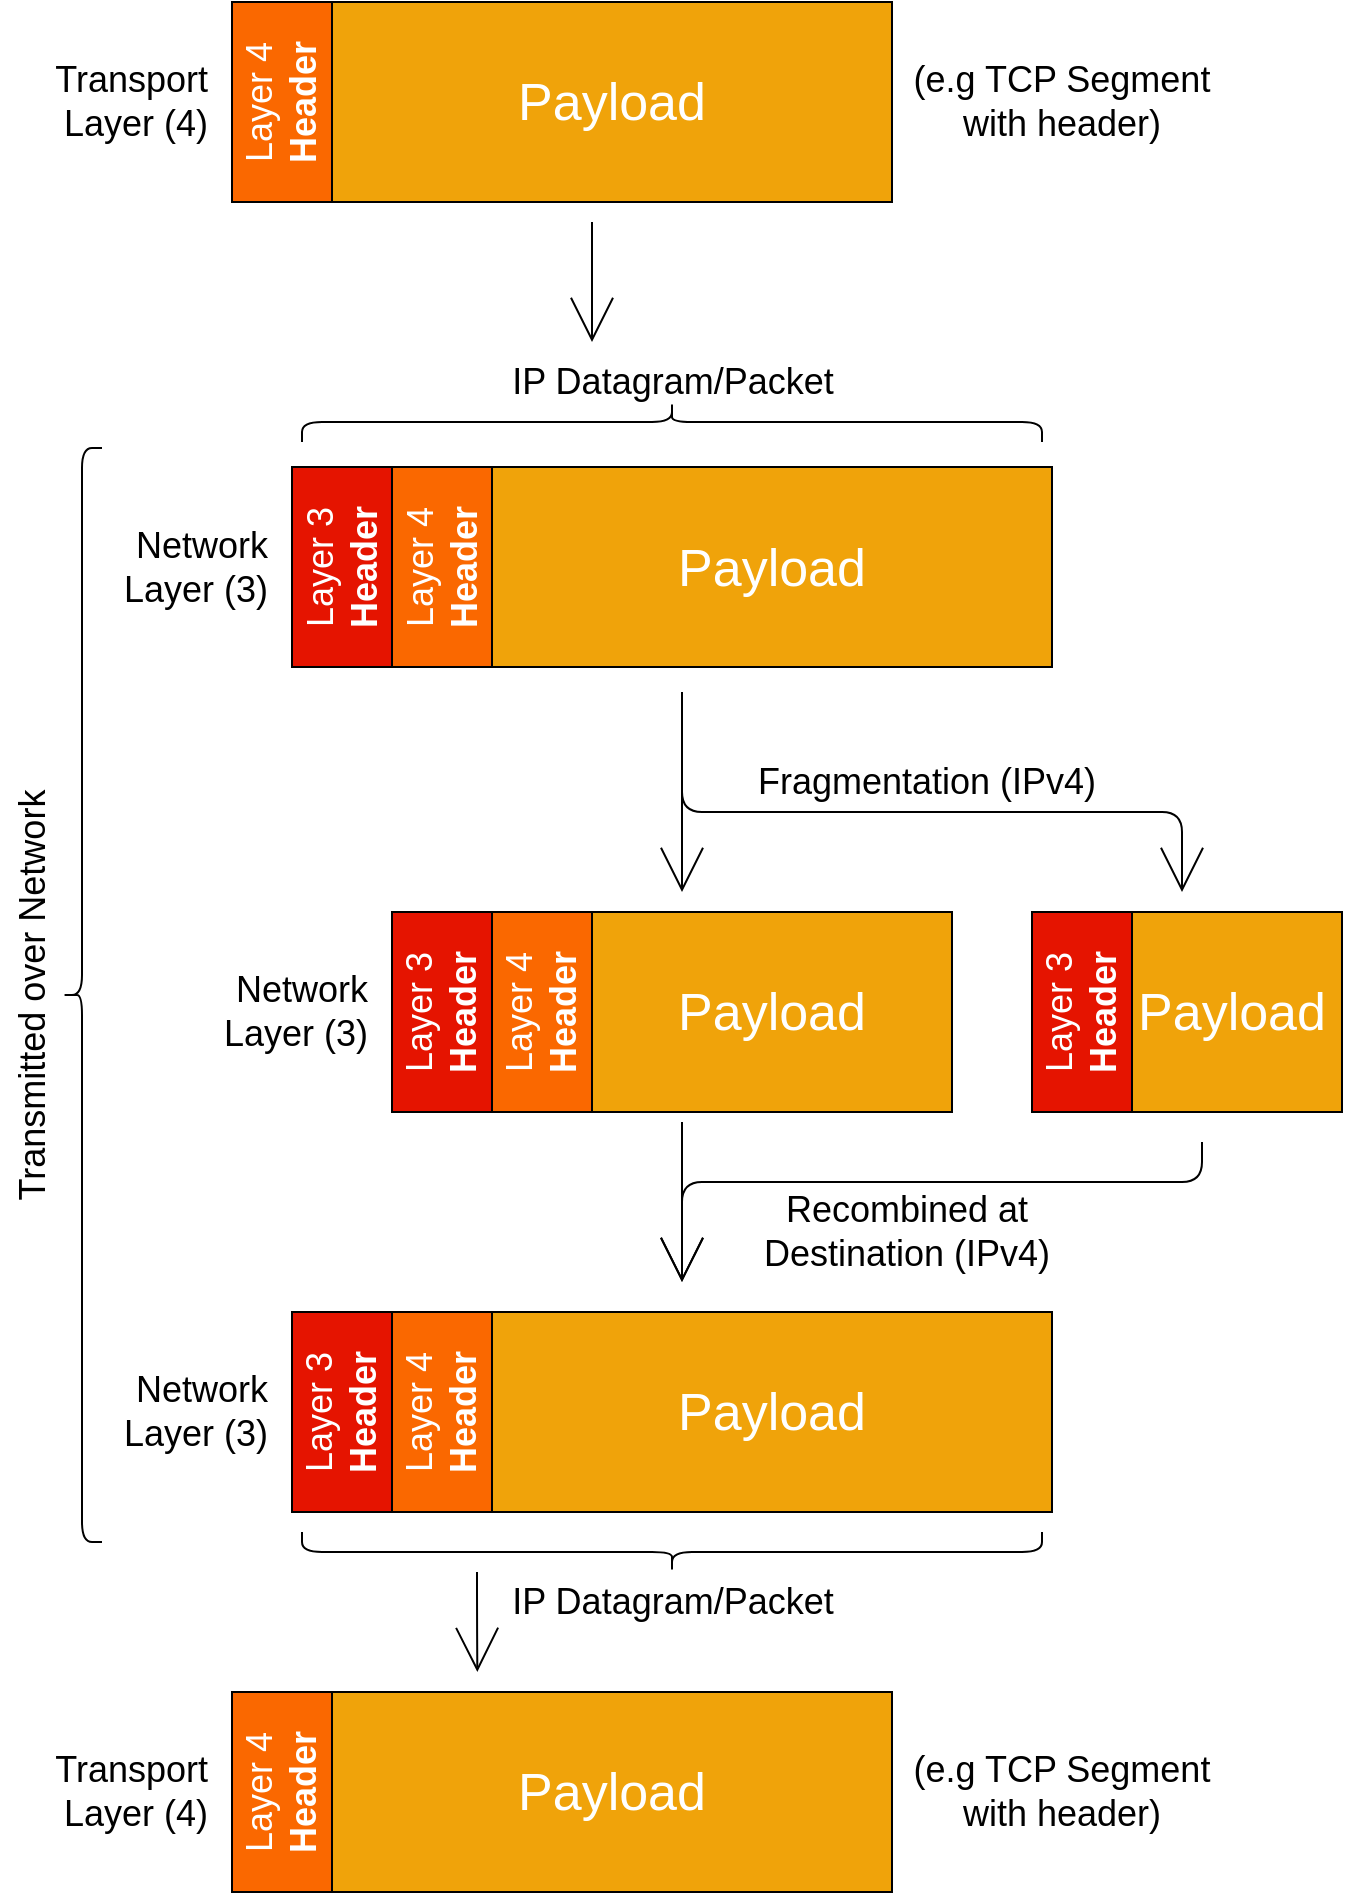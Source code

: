 <mxfile>
    <diagram id="sROnH_nJY-yjZXPDCePR" name="Page-1">
        <mxGraphModel dx="943" dy="2363" grid="1" gridSize="10" guides="1" tooltips="1" connect="1" arrows="1" fold="1" page="1" pageScale="1" pageWidth="850" pageHeight="1100" math="0" shadow="0">
            <root>
                <mxCell id="0"/>
                <mxCell id="1" parent="0"/>
                <mxCell id="2" value="Payload" style="rounded=0;whiteSpace=wrap;html=1;fontSize=26;fillColor=#f0a30a;fontColor=#FFFFFF;strokeColor=#000000;" vertex="1" parent="1">
                    <mxGeometry x="165" y="-160" width="280" height="100" as="geometry"/>
                </mxCell>
                <mxCell id="3" value="Layer 4&lt;br style=&quot;font-size: 18px&quot;&gt;&lt;b&gt;Header&lt;/b&gt;" style="rounded=0;whiteSpace=wrap;html=1;rotation=-90;fontSize=18;fillColor=#fa6800;fontColor=#FFFFFF;strokeColor=#000000;" vertex="1" parent="1">
                    <mxGeometry x="90" y="-135" width="100" height="50" as="geometry"/>
                </mxCell>
                <mxCell id="4" value="Payload" style="rounded=0;whiteSpace=wrap;html=1;fontSize=26;fillColor=#f0a30a;fontColor=#FFFFFF;strokeColor=#000000;" vertex="1" parent="1">
                    <mxGeometry x="295" y="295" width="180" height="100" as="geometry"/>
                </mxCell>
                <mxCell id="5" value="Payload" style="rounded=0;whiteSpace=wrap;html=1;fontSize=26;fillColor=#f0a30a;fontColor=#FFFFFF;strokeColor=#000000;" vertex="1" parent="1">
                    <mxGeometry x="560" y="295" width="110" height="100" as="geometry"/>
                </mxCell>
                <mxCell id="6" value="Layer 4&lt;br style=&quot;font-size: 18px&quot;&gt;&lt;b&gt;Header&lt;/b&gt;" style="rounded=0;whiteSpace=wrap;html=1;rotation=-90;fontSize=18;fillColor=#fa6800;fontColor=#FFFFFF;strokeColor=#000000;" vertex="1" parent="1">
                    <mxGeometry x="220" y="320" width="100" height="50" as="geometry"/>
                </mxCell>
                <mxCell id="7" value="Layer 3&lt;br&gt;&lt;b&gt;Header&lt;/b&gt;" style="rounded=0;whiteSpace=wrap;html=1;rotation=-90;fontSize=18;fillColor=#e51400;fontColor=#ffffff;strokeColor=#000000;" vertex="1" parent="1">
                    <mxGeometry x="170" y="320" width="100" height="50" as="geometry"/>
                </mxCell>
                <mxCell id="8" value="Layer 3&lt;br&gt;&lt;b&gt;Header&lt;/b&gt;" style="rounded=0;whiteSpace=wrap;html=1;rotation=-90;fontSize=18;fillColor=#e51400;fontColor=#ffffff;strokeColor=#000000;" vertex="1" parent="1">
                    <mxGeometry x="490" y="320" width="100" height="50" as="geometry"/>
                </mxCell>
                <mxCell id="14" value="" style="endArrow=open;html=1;fontSize=18;endFill=0;endSize=20;edgeStyle=orthogonalEdgeStyle;" edge="1" parent="1">
                    <mxGeometry width="50" height="50" relative="1" as="geometry">
                        <mxPoint x="340" y="185" as="sourcePoint"/>
                        <mxPoint x="340" y="285" as="targetPoint"/>
                        <Array as="points">
                            <mxPoint x="340" y="185"/>
                        </Array>
                    </mxGeometry>
                </mxCell>
                <mxCell id="15" value="" style="endArrow=open;html=1;fontSize=18;endFill=0;endSize=20;edgeStyle=orthogonalEdgeStyle;" edge="1" parent="1">
                    <mxGeometry width="50" height="50" relative="1" as="geometry">
                        <mxPoint x="340" y="185" as="sourcePoint"/>
                        <mxPoint x="590" y="285" as="targetPoint"/>
                        <Array as="points">
                            <mxPoint x="340" y="245"/>
                            <mxPoint x="590" y="245"/>
                        </Array>
                    </mxGeometry>
                </mxCell>
                <mxCell id="16" value="Network Layer (3)" style="text;html=1;strokeColor=none;fillColor=none;align=right;verticalAlign=middle;whiteSpace=wrap;rounded=0;fontSize=18;" vertex="1" parent="1">
                    <mxGeometry x="90" y="330" width="95" height="30" as="geometry"/>
                </mxCell>
                <mxCell id="17" value="Transport Layer (4)" style="text;html=1;strokeColor=none;fillColor=none;align=right;verticalAlign=middle;whiteSpace=wrap;rounded=0;fontSize=18;" vertex="1" parent="1">
                    <mxGeometry x="10" y="-125" width="95" height="30" as="geometry"/>
                </mxCell>
                <mxCell id="18" value="Fragmentation (IPv4)" style="text;html=1;strokeColor=none;fillColor=none;align=center;verticalAlign=middle;whiteSpace=wrap;rounded=0;fontSize=18;" vertex="1" parent="1">
                    <mxGeometry x="370" y="215" width="185" height="30" as="geometry"/>
                </mxCell>
                <mxCell id="19" value="(e.g TCP Segment with header)" style="text;html=1;strokeColor=none;fillColor=none;align=center;verticalAlign=middle;whiteSpace=wrap;rounded=0;fontSize=18;" vertex="1" parent="1">
                    <mxGeometry x="450" y="-125" width="160" height="30" as="geometry"/>
                </mxCell>
                <mxCell id="22" value="Layer 4&lt;br style=&quot;font-size: 18px&quot;&gt;&lt;b&gt;Header&lt;/b&gt;" style="rounded=0;whiteSpace=wrap;html=1;rotation=-90;fontSize=18;fillColor=#fa6800;fontColor=#FFFFFF;strokeColor=#000000;" vertex="1" parent="1">
                    <mxGeometry x="170" y="520" width="100" height="50" as="geometry"/>
                </mxCell>
                <mxCell id="23" value="Layer 3&lt;br&gt;&lt;b&gt;Header&lt;/b&gt;" style="rounded=0;whiteSpace=wrap;html=1;rotation=-90;fontSize=18;fillColor=#e51400;fontColor=#ffffff;strokeColor=#000000;" vertex="1" parent="1">
                    <mxGeometry x="120" y="520" width="100" height="50" as="geometry"/>
                </mxCell>
                <mxCell id="25" value="" style="shape=curlyBracket;whiteSpace=wrap;html=1;rounded=1;flipH=1;fontSize=18;rotation=90;" vertex="1" parent="1">
                    <mxGeometry x="325" y="430" width="20" height="370" as="geometry"/>
                </mxCell>
                <mxCell id="27" value="IP Datagram/Packet" style="text;html=1;strokeColor=none;fillColor=none;align=center;verticalAlign=middle;whiteSpace=wrap;rounded=0;fontSize=18;" vertex="1" parent="1">
                    <mxGeometry x="237.5" y="625" width="195" height="30" as="geometry"/>
                </mxCell>
                <mxCell id="29" value="Network Layer (3)" style="text;html=1;strokeColor=none;fillColor=none;align=right;verticalAlign=middle;whiteSpace=wrap;rounded=0;fontSize=18;" vertex="1" parent="1">
                    <mxGeometry x="40" y="530" width="95" height="30" as="geometry"/>
                </mxCell>
                <mxCell id="30" value="Payload" style="rounded=0;whiteSpace=wrap;html=1;fontSize=26;fillColor=#f0a30a;fontColor=#FFFFFF;strokeColor=#000000;" vertex="1" parent="1">
                    <mxGeometry x="245" y="495" width="280" height="100" as="geometry"/>
                </mxCell>
                <mxCell id="31" value="Layer 4&lt;br style=&quot;font-size: 18px&quot;&gt;&lt;b&gt;Header&lt;/b&gt;" style="rounded=0;whiteSpace=wrap;html=1;rotation=-90;fontSize=18;fillColor=#fa6800;fontColor=#FFFFFF;strokeColor=#000000;" vertex="1" parent="1">
                    <mxGeometry x="170" y="97.5" width="100" height="50" as="geometry"/>
                </mxCell>
                <mxCell id="32" value="Layer 3&lt;br&gt;&lt;b&gt;Header&lt;/b&gt;" style="rounded=0;whiteSpace=wrap;html=1;rotation=-90;fontSize=18;fillColor=#e51400;fontColor=#ffffff;strokeColor=#000000;" vertex="1" parent="1">
                    <mxGeometry x="120" y="97.5" width="100" height="50" as="geometry"/>
                </mxCell>
                <mxCell id="33" value="" style="shape=curlyBracket;whiteSpace=wrap;html=1;rounded=1;flipH=1;fontSize=18;rotation=-90;" vertex="1" parent="1">
                    <mxGeometry x="325" y="-135" width="20" height="370" as="geometry"/>
                </mxCell>
                <mxCell id="34" value="IP Datagram/Packet" style="text;html=1;strokeColor=none;fillColor=none;align=center;verticalAlign=middle;whiteSpace=wrap;rounded=0;fontSize=18;" vertex="1" parent="1">
                    <mxGeometry x="237.5" y="15" width="195" height="30" as="geometry"/>
                </mxCell>
                <mxCell id="35" value="Network Layer (3)" style="text;html=1;strokeColor=none;fillColor=none;align=right;verticalAlign=middle;whiteSpace=wrap;rounded=0;fontSize=18;" vertex="1" parent="1">
                    <mxGeometry x="40" y="107.5" width="95" height="30" as="geometry"/>
                </mxCell>
                <mxCell id="36" value="Payload" style="rounded=0;whiteSpace=wrap;html=1;fontSize=26;fillColor=#f0a30a;fontColor=#FFFFFF;strokeColor=#000000;" vertex="1" parent="1">
                    <mxGeometry x="245" y="72.5" width="280" height="100" as="geometry"/>
                </mxCell>
                <mxCell id="37" value="Payload" style="rounded=0;whiteSpace=wrap;html=1;fontSize=26;fillColor=#f0a30a;fontColor=#FFFFFF;strokeColor=#000000;" vertex="1" parent="1">
                    <mxGeometry x="165" y="685" width="280" height="100" as="geometry"/>
                </mxCell>
                <mxCell id="38" value="Layer 4&lt;br style=&quot;font-size: 18px&quot;&gt;&lt;b&gt;Header&lt;/b&gt;" style="rounded=0;whiteSpace=wrap;html=1;rotation=-90;fontSize=18;fillColor=#fa6800;fontColor=#FFFFFF;strokeColor=#000000;" vertex="1" parent="1">
                    <mxGeometry x="90" y="710" width="100" height="50" as="geometry"/>
                </mxCell>
                <mxCell id="39" value="Transport Layer (4)" style="text;html=1;strokeColor=none;fillColor=none;align=right;verticalAlign=middle;whiteSpace=wrap;rounded=0;fontSize=18;" vertex="1" parent="1">
                    <mxGeometry x="10" y="720" width="95" height="30" as="geometry"/>
                </mxCell>
                <mxCell id="40" value="(e.g TCP Segment with header)" style="text;html=1;strokeColor=none;fillColor=none;align=center;verticalAlign=middle;whiteSpace=wrap;rounded=0;fontSize=18;" vertex="1" parent="1">
                    <mxGeometry x="450" y="720" width="160" height="30" as="geometry"/>
                </mxCell>
                <mxCell id="42" value="" style="endArrow=open;html=1;fontSize=18;endFill=0;endSize=20;edgeStyle=orthogonalEdgeStyle;" edge="1" parent="1">
                    <mxGeometry width="50" height="50" relative="1" as="geometry">
                        <mxPoint x="340" y="400" as="sourcePoint"/>
                        <mxPoint x="340" y="480" as="targetPoint"/>
                        <Array as="points">
                            <mxPoint x="340" y="430"/>
                            <mxPoint x="340" y="430"/>
                        </Array>
                    </mxGeometry>
                </mxCell>
                <mxCell id="43" value="" style="endArrow=open;html=1;fontSize=18;endFill=0;endSize=20;edgeStyle=orthogonalEdgeStyle;" edge="1" parent="1">
                    <mxGeometry width="50" height="50" relative="1" as="geometry">
                        <mxPoint x="600" y="410" as="sourcePoint"/>
                        <mxPoint x="340" y="480" as="targetPoint"/>
                        <Array as="points">
                            <mxPoint x="600" y="430"/>
                            <mxPoint x="340" y="430"/>
                        </Array>
                    </mxGeometry>
                </mxCell>
                <mxCell id="44" value="Recombined at Destination (IPv4)" style="text;html=1;strokeColor=none;fillColor=none;align=center;verticalAlign=middle;whiteSpace=wrap;rounded=0;fontSize=18;" vertex="1" parent="1">
                    <mxGeometry x="360" y="440" width="185" height="30" as="geometry"/>
                </mxCell>
                <mxCell id="45" value="" style="endArrow=open;html=1;fontSize=18;endFill=0;endSize=20;edgeStyle=orthogonalEdgeStyle;" edge="1" parent="1">
                    <mxGeometry width="50" height="50" relative="1" as="geometry">
                        <mxPoint x="295" y="-50" as="sourcePoint"/>
                        <mxPoint x="295" y="10" as="targetPoint"/>
                        <Array as="points">
                            <mxPoint x="295" y="-20"/>
                            <mxPoint x="295" y="-20"/>
                        </Array>
                    </mxGeometry>
                </mxCell>
                <mxCell id="46" value="" style="endArrow=open;html=1;fontSize=18;endFill=0;endSize=20;edgeStyle=orthogonalEdgeStyle;" edge="1" parent="1">
                    <mxGeometry width="50" height="50" relative="1" as="geometry">
                        <mxPoint x="237.5" y="625" as="sourcePoint"/>
                        <mxPoint x="237.67" y="675" as="targetPoint"/>
                        <Array as="points">
                            <mxPoint x="237.67" y="645"/>
                            <mxPoint x="237.67" y="645"/>
                        </Array>
                    </mxGeometry>
                </mxCell>
                <mxCell id="47" value="" style="shape=curlyBracket;whiteSpace=wrap;html=1;rounded=1;fontSize=26;fontColor=#FFFFFF;strokeColor=#000000;" vertex="1" parent="1">
                    <mxGeometry x="30" y="63" width="20" height="547" as="geometry"/>
                </mxCell>
                <mxCell id="48" value="Transmitted over Network" style="text;html=1;strokeColor=none;fillColor=none;align=center;verticalAlign=middle;whiteSpace=wrap;rounded=0;fontSize=18;rotation=-90;" vertex="1" parent="1">
                    <mxGeometry x="-100" y="321.5" width="230" height="30" as="geometry"/>
                </mxCell>
            </root>
        </mxGraphModel>
    </diagram>
</mxfile>